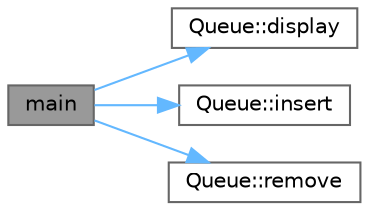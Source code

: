 digraph "main"
{
 // LATEX_PDF_SIZE
  bgcolor="transparent";
  edge [fontname=Helvetica,fontsize=10,labelfontname=Helvetica,labelfontsize=10];
  node [fontname=Helvetica,fontsize=10,shape=box,height=0.2,width=0.4];
  rankdir="LR";
  Node1 [id="Node000001",label="main",height=0.2,width=0.4,color="gray40", fillcolor="grey60", style="filled", fontcolor="black",tooltip="method utama untuk menjalankan program"];
  Node1 -> Node2 [id="edge1_Node000001_Node000002",color="steelblue1",style="solid",tooltip=" "];
  Node2 [id="Node000002",label="Queue::display",height=0.2,width=0.4,color="grey40", fillcolor="white", style="filled",URL="$class_queue.html#a3e0d42ab9a74d1c915fea58e4067e385",tooltip="method untuk menampilkan data dalam atrian data ditampilkan dari dalam variable queue_array"];
  Node1 -> Node3 [id="edge2_Node000001_Node000003",color="steelblue1",style="solid",tooltip=" "];
  Node3 [id="Node000003",label="Queue::insert",height=0.2,width=0.4,color="grey40", fillcolor="white", style="filled",URL="$class_queue.html#ab1e4ece63bf40b6c39eca24c7a8c2bb5",tooltip="method untuk memasukkan data dalam antrian data dimasukkan dalam variable queue_array."];
  Node1 -> Node4 [id="edge3_Node000001_Node000004",color="steelblue1",style="solid",tooltip=" "];
  Node4 [id="Node000004",label="Queue::remove",height=0.2,width=0.4,color="grey40", fillcolor="white", style="filled",URL="$class_queue.html#a3d2c6c91c925e5539f5a9e35fc304e61",tooltip="method untuk menghapus data dalam antrian data dihapuskan dari dalam variable queue_array"];
}
